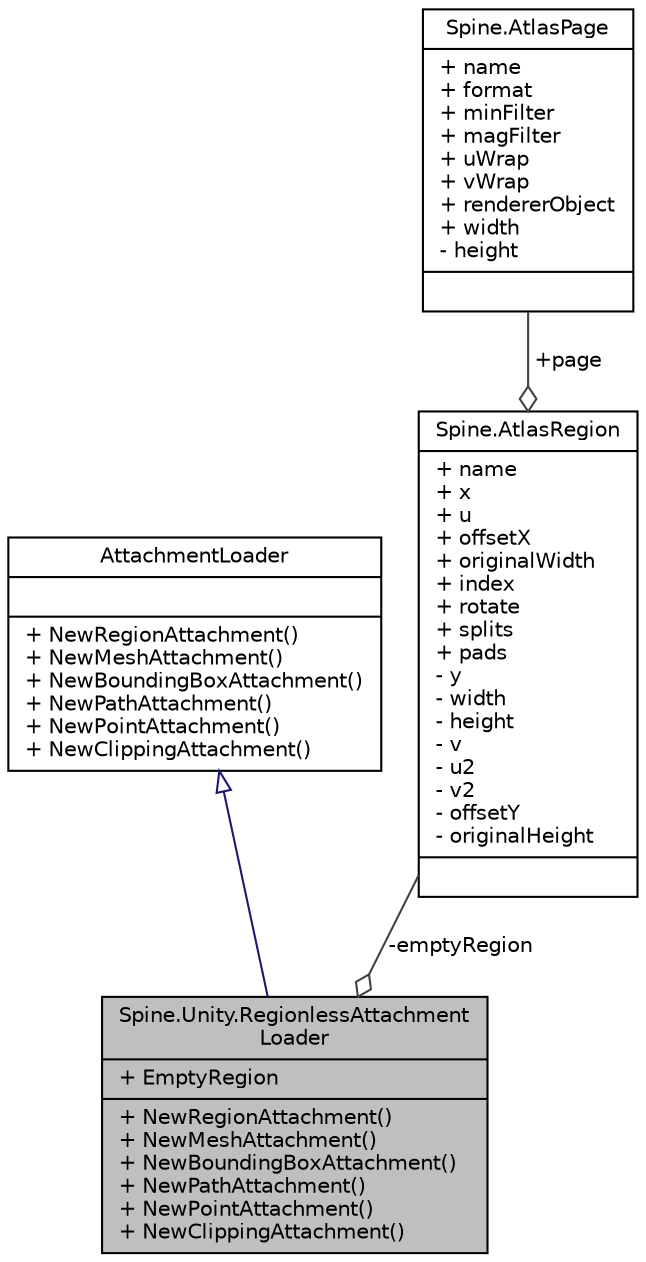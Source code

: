 digraph "Spine.Unity.RegionlessAttachmentLoader"
{
 // LATEX_PDF_SIZE
  edge [fontname="Helvetica",fontsize="10",labelfontname="Helvetica",labelfontsize="10"];
  node [fontname="Helvetica",fontsize="10",shape=record];
  Node1 [label="{Spine.Unity.RegionlessAttachment\lLoader\n|+ EmptyRegion\l|+ NewRegionAttachment()\l+ NewMeshAttachment()\l+ NewBoundingBoxAttachment()\l+ NewPathAttachment()\l+ NewPointAttachment()\l+ NewClippingAttachment()\l}",height=0.2,width=0.4,color="black", fillcolor="grey75", style="filled", fontcolor="black",tooltip=" "];
  Node2 -> Node1 [dir="back",color="midnightblue",fontsize="10",style="solid",arrowtail="onormal",fontname="Helvetica"];
  Node2 [label="{AttachmentLoader\n||+ NewRegionAttachment()\l+ NewMeshAttachment()\l+ NewBoundingBoxAttachment()\l+ NewPathAttachment()\l+ NewPointAttachment()\l+ NewClippingAttachment()\l}",height=0.2,width=0.4,color="black", fillcolor="white", style="filled",URL="$interface_spine_1_1_attachment_loader.html",tooltip=" "];
  Node3 -> Node1 [color="grey25",fontsize="10",style="solid",label=" -emptyRegion" ,arrowhead="odiamond",fontname="Helvetica"];
  Node3 [label="{Spine.AtlasRegion\n|+ name\l+ x\l+ u\l+ offsetX\l+ originalWidth\l+ index\l+ rotate\l+ splits\l+ pads\l- y\l- width\l- height\l- v\l- u2\l- v2\l- offsetY\l- originalHeight\l|}",height=0.2,width=0.4,color="black", fillcolor="white", style="filled",URL="$class_spine_1_1_atlas_region.html",tooltip=" "];
  Node4 -> Node3 [color="grey25",fontsize="10",style="solid",label=" +page" ,arrowhead="odiamond",fontname="Helvetica"];
  Node4 [label="{Spine.AtlasPage\n|+ name\l+ format\l+ minFilter\l+ magFilter\l+ uWrap\l+ vWrap\l+ rendererObject\l+ width\l- height\l|}",height=0.2,width=0.4,color="black", fillcolor="white", style="filled",URL="$class_spine_1_1_atlas_page.html",tooltip=" "];
}

